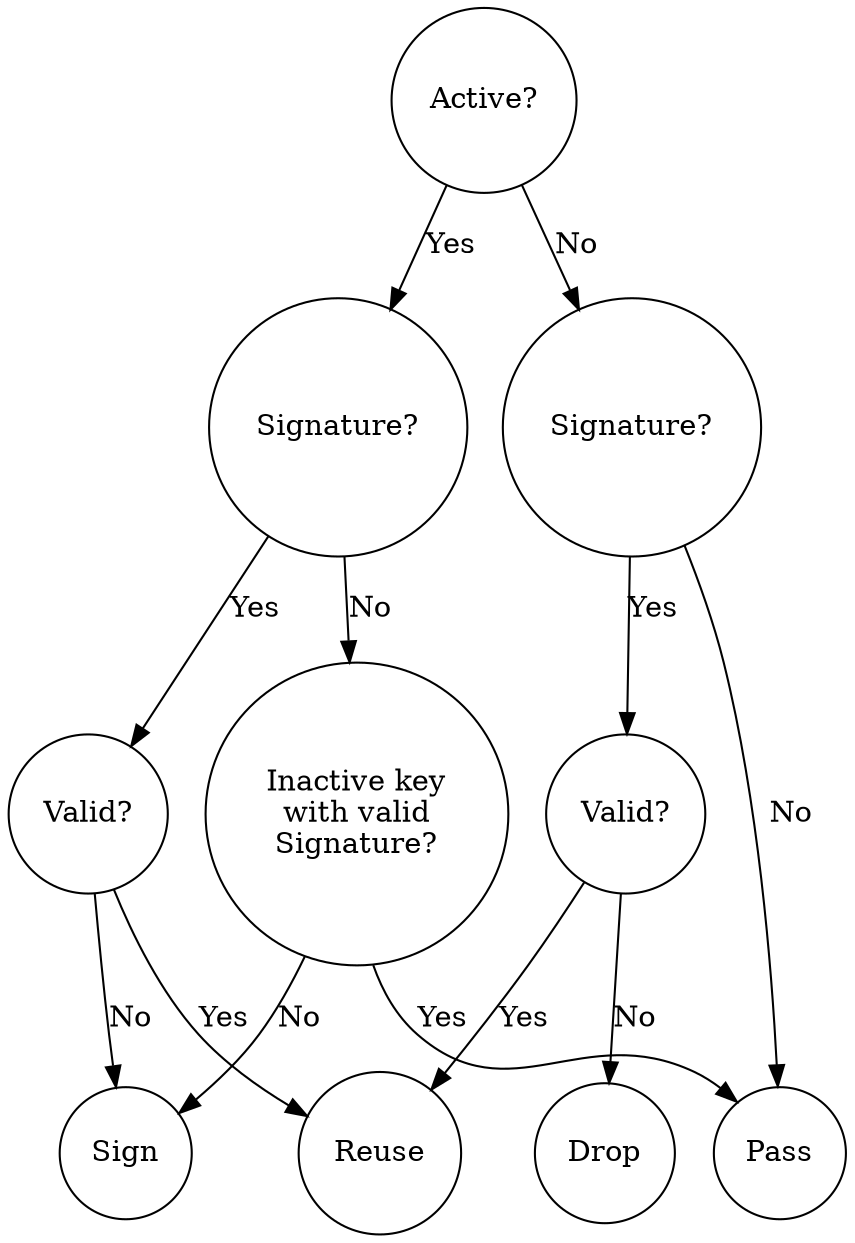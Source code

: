 digraph {
    node [shape = circle];
    A  [label = "Active?"];
    S1 [label = "Signature?"]; 
    S2 [label = "Signature?"]; 
    V1 [label = "Valid?"]; 
    V2 [label = "Valid?"];
    
    AR [label = "Inactive key\nwith valid\nSignature?"];
    
    R [label = "Reuse"]; 
    S [label = "Sign"]; 
    P [label = "Pass"]; 
    D [label = "Drop"]; 

    A->S1  [label = "Yes"];
    S1->V1 [label = "Yes"];
    V1->R  [label = "Yes"];
    V1->S  [label = "No"];
    S1->AR [label = "No"];
    AR->P  [label = "Yes"];
    AR->S  [label = "No"];

    A->S2  [label = "No"];
    S2->P  [label = "No"];
    S2->V2 [label = "Yes"];
    V2->R  [label = "Yes"];
    V2->D  [label = "No"];
    
}
